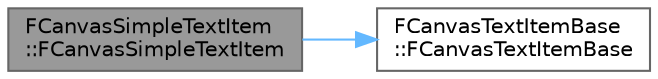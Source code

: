 digraph "FCanvasSimpleTextItem::FCanvasSimpleTextItem"
{
 // INTERACTIVE_SVG=YES
 // LATEX_PDF_SIZE
  bgcolor="transparent";
  edge [fontname=Helvetica,fontsize=10,labelfontname=Helvetica,labelfontsize=10];
  node [fontname=Helvetica,fontsize=10,shape=box,height=0.2,width=0.4];
  rankdir="LR";
  Node1 [id="Node000001",label="FCanvasSimpleTextItem\l::FCanvasSimpleTextItem",height=0.2,width=0.4,color="gray40", fillcolor="grey60", style="filled", fontcolor="black",tooltip="Constructor."];
  Node1 -> Node2 [id="edge1_Node000001_Node000002",color="steelblue1",style="solid",tooltip=" "];
  Node2 [id="Node000002",label="FCanvasTextItemBase\l::FCanvasTextItemBase",height=0.2,width=0.4,color="grey40", fillcolor="white", style="filled",URL="$d5/d11/classFCanvasTextItemBase.html#a7526d1cd8b380161e2082851efb55e56",tooltip=" "];
}
